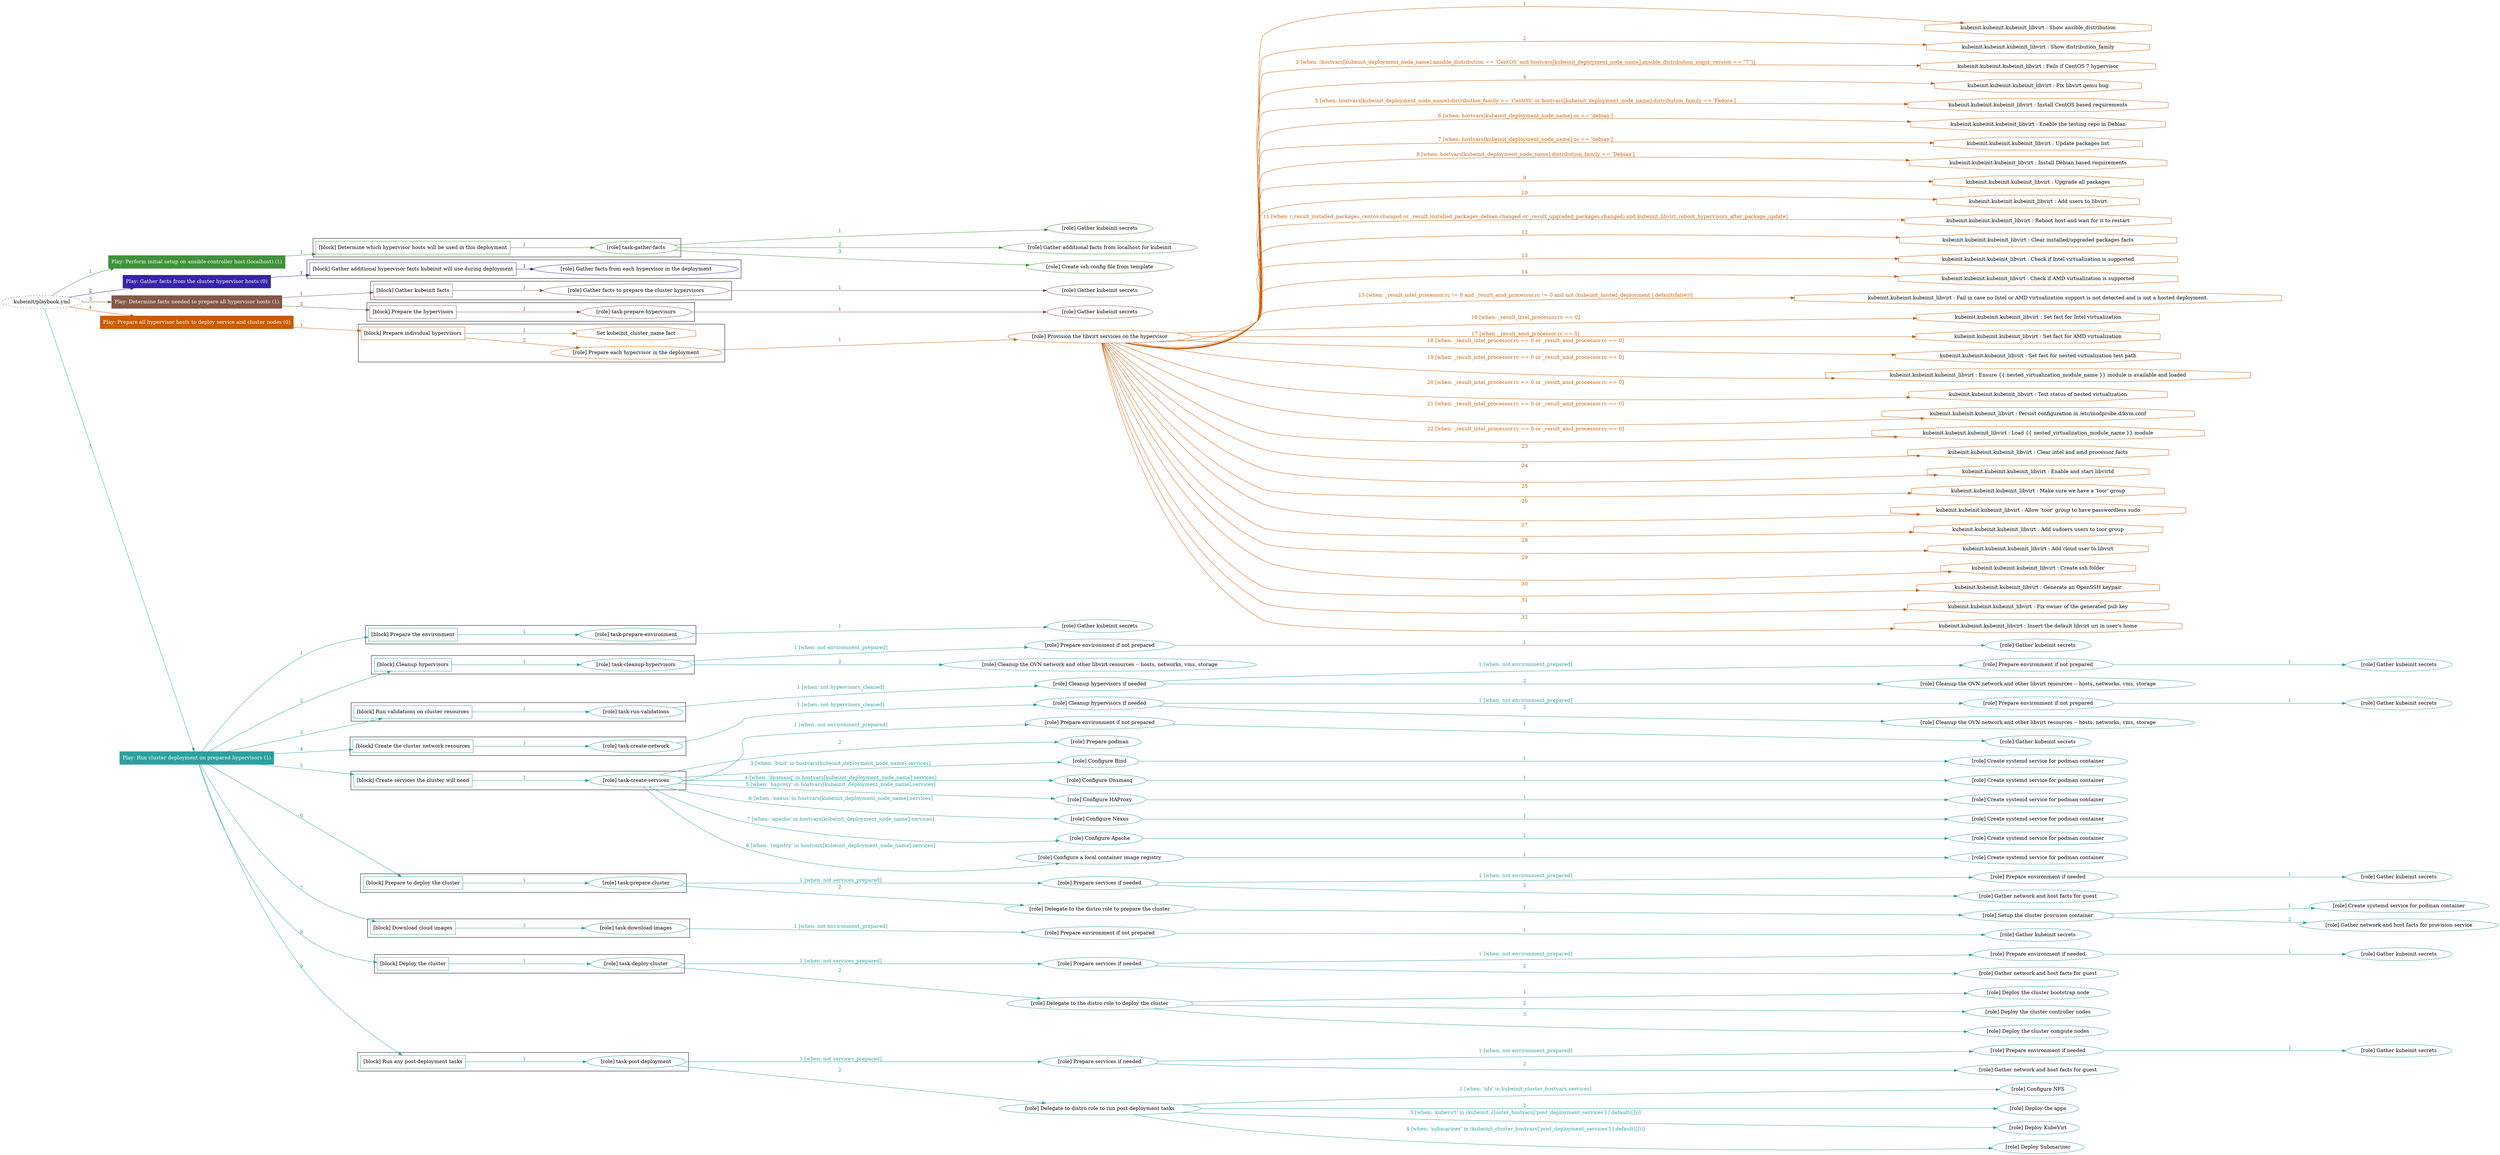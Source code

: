 digraph {
	graph [concentrate=true ordering=in rankdir=LR ratio=fill]
	edge [esep=5 sep=10]
	"kubeinit/playbook.yml" [URL="/home/runner/work/kubeinit/kubeinit/kubeinit/playbook.yml" id=playbook_cdb9f910 style=dotted]
	play_a7100df4 [label="Play: Perform initial setup on ansible-controller host (localhost) (1)" URL="/home/runner/work/kubeinit/kubeinit/kubeinit/playbook.yml" color="#40923a" fontcolor="#ffffff" id=play_a7100df4 shape=box style=filled tooltip=localhost]
	"kubeinit/playbook.yml" -> play_a7100df4 [label="1 " color="#40923a" fontcolor="#40923a" id=edge_568c0113 labeltooltip="1 " tooltip="1 "]
	subgraph "Gather kubeinit secrets" {
		role_00393f77 [label="[role] Gather kubeinit secrets" URL="/home/runner/.ansible/collections/ansible_collections/kubeinit/kubeinit/roles/kubeinit_prepare/tasks/build_hypervisors_group.yml" color="#40923a" id=role_00393f77 tooltip="Gather kubeinit secrets"]
	}
	subgraph "Gather additional facts from localhost for kubeinit" {
		role_67dae5dc [label="[role] Gather additional facts from localhost for kubeinit" URL="/home/runner/.ansible/collections/ansible_collections/kubeinit/kubeinit/roles/kubeinit_prepare/tasks/build_hypervisors_group.yml" color="#40923a" id=role_67dae5dc tooltip="Gather additional facts from localhost for kubeinit"]
	}
	subgraph "Create ssh config file from template" {
		role_85f3da44 [label="[role] Create ssh config file from template" URL="/home/runner/.ansible/collections/ansible_collections/kubeinit/kubeinit/roles/kubeinit_prepare/tasks/build_hypervisors_group.yml" color="#40923a" id=role_85f3da44 tooltip="Create ssh config file from template"]
	}
	subgraph "task-gather-facts" {
		role_9f8ee529 [label="[role] task-gather-facts" URL="/home/runner/work/kubeinit/kubeinit/kubeinit/playbook.yml" color="#40923a" id=role_9f8ee529 tooltip="task-gather-facts"]
		role_9f8ee529 -> role_00393f77 [label="1 " color="#40923a" fontcolor="#40923a" id=edge_803dd6a7 labeltooltip="1 " tooltip="1 "]
		role_9f8ee529 -> role_67dae5dc [label="2 " color="#40923a" fontcolor="#40923a" id=edge_c5bccccd labeltooltip="2 " tooltip="2 "]
		role_9f8ee529 -> role_85f3da44 [label="3 " color="#40923a" fontcolor="#40923a" id=edge_359f6340 labeltooltip="3 " tooltip="3 "]
	}
	subgraph "Play: Perform initial setup on ansible-controller host (localhost) (1)" {
		play_a7100df4 -> block_ccac896a [label=1 color="#40923a" fontcolor="#40923a" id=edge_de1d4089 labeltooltip=1 tooltip=1]
		subgraph cluster_block_ccac896a {
			block_ccac896a [label="[block] Determine which hypervisor hosts will be used in this deployment" URL="/home/runner/work/kubeinit/kubeinit/kubeinit/playbook.yml" color="#40923a" id=block_ccac896a labeltooltip="Determine which hypervisor hosts will be used in this deployment" shape=box tooltip="Determine which hypervisor hosts will be used in this deployment"]
			block_ccac896a -> role_9f8ee529 [label="1 " color="#40923a" fontcolor="#40923a" id=edge_b7e66842 labeltooltip="1 " tooltip="1 "]
		}
	}
	play_31111735 [label="Play: Gather facts from the cluster hypervisor hosts (0)" URL="/home/runner/work/kubeinit/kubeinit/kubeinit/playbook.yml" color="#3524a8" fontcolor="#ffffff" id=play_31111735 shape=box style=filled tooltip="Play: Gather facts from the cluster hypervisor hosts (0)"]
	"kubeinit/playbook.yml" -> play_31111735 [label="2 " color="#3524a8" fontcolor="#3524a8" id=edge_d57d580e labeltooltip="2 " tooltip="2 "]
	subgraph "Gather facts from each hypervisor in the deployment" {
		role_9e6cb0c1 [label="[role] Gather facts from each hypervisor in the deployment" URL="/home/runner/work/kubeinit/kubeinit/kubeinit/playbook.yml" color="#3524a8" id=role_9e6cb0c1 tooltip="Gather facts from each hypervisor in the deployment"]
	}
	subgraph "Play: Gather facts from the cluster hypervisor hosts (0)" {
		play_31111735 -> block_3c29c99c [label=1 color="#3524a8" fontcolor="#3524a8" id=edge_4d015b5d labeltooltip=1 tooltip=1]
		subgraph cluster_block_3c29c99c {
			block_3c29c99c [label="[block] Gather additional hypervisor facts kubeinit will use during deployment" URL="/home/runner/work/kubeinit/kubeinit/kubeinit/playbook.yml" color="#3524a8" id=block_3c29c99c labeltooltip="Gather additional hypervisor facts kubeinit will use during deployment" shape=box tooltip="Gather additional hypervisor facts kubeinit will use during deployment"]
			block_3c29c99c -> role_9e6cb0c1 [label="1 " color="#3524a8" fontcolor="#3524a8" id=edge_dd62a846 labeltooltip="1 " tooltip="1 "]
		}
	}
	play_0e984f48 [label="Play: Determine facts needed to prepare all hypervisor hosts (1)" URL="/home/runner/work/kubeinit/kubeinit/kubeinit/playbook.yml" color="#845848" fontcolor="#ffffff" id=play_0e984f48 shape=box style=filled tooltip=localhost]
	"kubeinit/playbook.yml" -> play_0e984f48 [label="3 " color="#845848" fontcolor="#845848" id=edge_b2181b7f labeltooltip="3 " tooltip="3 "]
	subgraph "Gather kubeinit secrets" {
		role_5cfe1fc7 [label="[role] Gather kubeinit secrets" URL="/home/runner/.ansible/collections/ansible_collections/kubeinit/kubeinit/roles/kubeinit_prepare/tasks/gather_kubeinit_facts.yml" color="#845848" id=role_5cfe1fc7 tooltip="Gather kubeinit secrets"]
	}
	subgraph "Gather facts to prepare the cluster hypervisors" {
		role_3366ff3a [label="[role] Gather facts to prepare the cluster hypervisors" URL="/home/runner/work/kubeinit/kubeinit/kubeinit/playbook.yml" color="#845848" id=role_3366ff3a tooltip="Gather facts to prepare the cluster hypervisors"]
		role_3366ff3a -> role_5cfe1fc7 [label="1 " color="#845848" fontcolor="#845848" id=edge_9558bb14 labeltooltip="1 " tooltip="1 "]
	}
	subgraph "Gather kubeinit secrets" {
		role_db334a1e [label="[role] Gather kubeinit secrets" URL="/home/runner/.ansible/collections/ansible_collections/kubeinit/kubeinit/roles/kubeinit_prepare/tasks/gather_kubeinit_facts.yml" color="#845848" id=role_db334a1e tooltip="Gather kubeinit secrets"]
	}
	subgraph "task-prepare-hypervisors" {
		role_2a272159 [label="[role] task-prepare-hypervisors" URL="/home/runner/work/kubeinit/kubeinit/kubeinit/playbook.yml" color="#845848" id=role_2a272159 tooltip="task-prepare-hypervisors"]
		role_2a272159 -> role_db334a1e [label="1 " color="#845848" fontcolor="#845848" id=edge_8cc572dd labeltooltip="1 " tooltip="1 "]
	}
	subgraph "Play: Determine facts needed to prepare all hypervisor hosts (1)" {
		play_0e984f48 -> block_c79cc63c [label=1 color="#845848" fontcolor="#845848" id=edge_4316491e labeltooltip=1 tooltip=1]
		subgraph cluster_block_c79cc63c {
			block_c79cc63c [label="[block] Gather kubeinit facts" URL="/home/runner/work/kubeinit/kubeinit/kubeinit/playbook.yml" color="#845848" id=block_c79cc63c labeltooltip="Gather kubeinit facts" shape=box tooltip="Gather kubeinit facts"]
			block_c79cc63c -> role_3366ff3a [label="1 " color="#845848" fontcolor="#845848" id=edge_0ffb78ba labeltooltip="1 " tooltip="1 "]
		}
		play_0e984f48 -> block_ef4b1657 [label=2 color="#845848" fontcolor="#845848" id=edge_b6ba7021 labeltooltip=2 tooltip=2]
		subgraph cluster_block_ef4b1657 {
			block_ef4b1657 [label="[block] Prepare the hypervisors" URL="/home/runner/work/kubeinit/kubeinit/kubeinit/playbook.yml" color="#845848" id=block_ef4b1657 labeltooltip="Prepare the hypervisors" shape=box tooltip="Prepare the hypervisors"]
			block_ef4b1657 -> role_2a272159 [label="1 " color="#845848" fontcolor="#845848" id=edge_7141e28e labeltooltip="1 " tooltip="1 "]
		}
	}
	play_c4911f8b [label="Play: Prepare all hypervisor hosts to deploy service and cluster nodes (0)" URL="/home/runner/work/kubeinit/kubeinit/kubeinit/playbook.yml" color="#cb5c01" fontcolor="#ffffff" id=play_c4911f8b shape=box style=filled tooltip="Play: Prepare all hypervisor hosts to deploy service and cluster nodes (0)"]
	"kubeinit/playbook.yml" -> play_c4911f8b [label="4 " color="#cb5c01" fontcolor="#cb5c01" id=edge_e980e250 labeltooltip="4 " tooltip="4 "]
	subgraph "Provision the libvirt services on the hypervisor" {
		role_cb4747d3 [label="[role] Provision the libvirt services on the hypervisor" URL="/home/runner/.ansible/collections/ansible_collections/kubeinit/kubeinit/roles/kubeinit_prepare/tasks/prepare_hypervisor.yml" color="#cb5c01" id=role_cb4747d3 tooltip="Provision the libvirt services on the hypervisor"]
		task_1f05ee51 [label="kubeinit.kubeinit.kubeinit_libvirt : Show ansible_distribution" URL="/home/runner/.ansible/collections/ansible_collections/kubeinit/kubeinit/roles/kubeinit_libvirt/tasks/main.yml" color="#cb5c01" id=task_1f05ee51 shape=octagon tooltip="kubeinit.kubeinit.kubeinit_libvirt : Show ansible_distribution"]
		role_cb4747d3 -> task_1f05ee51 [label="1 " color="#cb5c01" fontcolor="#cb5c01" id=edge_435bff25 labeltooltip="1 " tooltip="1 "]
		task_030e3150 [label="kubeinit.kubeinit.kubeinit_libvirt : Show distribution_family" URL="/home/runner/.ansible/collections/ansible_collections/kubeinit/kubeinit/roles/kubeinit_libvirt/tasks/main.yml" color="#cb5c01" id=task_030e3150 shape=octagon tooltip="kubeinit.kubeinit.kubeinit_libvirt : Show distribution_family"]
		role_cb4747d3 -> task_030e3150 [label="2 " color="#cb5c01" fontcolor="#cb5c01" id=edge_7aabb439 labeltooltip="2 " tooltip="2 "]
		task_96b36749 [label="kubeinit.kubeinit.kubeinit_libvirt : Fails if CentOS 7 hypervisor" URL="/home/runner/.ansible/collections/ansible_collections/kubeinit/kubeinit/roles/kubeinit_libvirt/tasks/main.yml" color="#cb5c01" id=task_96b36749 shape=octagon tooltip="kubeinit.kubeinit.kubeinit_libvirt : Fails if CentOS 7 hypervisor"]
		role_cb4747d3 -> task_96b36749 [label="3 [when: (hostvars[kubeinit_deployment_node_name].ansible_distribution == 'CentOS' and hostvars[kubeinit_deployment_node_name].ansible_distribution_major_version == \"7\")]" color="#cb5c01" fontcolor="#cb5c01" id=edge_1fa00e05 labeltooltip="3 [when: (hostvars[kubeinit_deployment_node_name].ansible_distribution == 'CentOS' and hostvars[kubeinit_deployment_node_name].ansible_distribution_major_version == \"7\")]" tooltip="3 [when: (hostvars[kubeinit_deployment_node_name].ansible_distribution == 'CentOS' and hostvars[kubeinit_deployment_node_name].ansible_distribution_major_version == \"7\")]"]
		task_88326540 [label="kubeinit.kubeinit.kubeinit_libvirt : Fix libvirt qemu bug" URL="/home/runner/.ansible/collections/ansible_collections/kubeinit/kubeinit/roles/kubeinit_libvirt/tasks/main.yml" color="#cb5c01" id=task_88326540 shape=octagon tooltip="kubeinit.kubeinit.kubeinit_libvirt : Fix libvirt qemu bug"]
		role_cb4747d3 -> task_88326540 [label="4 " color="#cb5c01" fontcolor="#cb5c01" id=edge_b2bc34e2 labeltooltip="4 " tooltip="4 "]
		task_6ecab1a7 [label="kubeinit.kubeinit.kubeinit_libvirt : Install CentOS based requirements" URL="/home/runner/.ansible/collections/ansible_collections/kubeinit/kubeinit/roles/kubeinit_libvirt/tasks/main.yml" color="#cb5c01" id=task_6ecab1a7 shape=octagon tooltip="kubeinit.kubeinit.kubeinit_libvirt : Install CentOS based requirements"]
		role_cb4747d3 -> task_6ecab1a7 [label="5 [when: hostvars[kubeinit_deployment_node_name].distribution_family == 'CentOS' or hostvars[kubeinit_deployment_node_name].distribution_family == 'Fedora']" color="#cb5c01" fontcolor="#cb5c01" id=edge_7270601b labeltooltip="5 [when: hostvars[kubeinit_deployment_node_name].distribution_family == 'CentOS' or hostvars[kubeinit_deployment_node_name].distribution_family == 'Fedora']" tooltip="5 [when: hostvars[kubeinit_deployment_node_name].distribution_family == 'CentOS' or hostvars[kubeinit_deployment_node_name].distribution_family == 'Fedora']"]
		task_8e247693 [label="kubeinit.kubeinit.kubeinit_libvirt : Enable the testing repo in Debian" URL="/home/runner/.ansible/collections/ansible_collections/kubeinit/kubeinit/roles/kubeinit_libvirt/tasks/main.yml" color="#cb5c01" id=task_8e247693 shape=octagon tooltip="kubeinit.kubeinit.kubeinit_libvirt : Enable the testing repo in Debian"]
		role_cb4747d3 -> task_8e247693 [label="6 [when: hostvars[kubeinit_deployment_node_name].os == 'debian']" color="#cb5c01" fontcolor="#cb5c01" id=edge_fc5bda43 labeltooltip="6 [when: hostvars[kubeinit_deployment_node_name].os == 'debian']" tooltip="6 [when: hostvars[kubeinit_deployment_node_name].os == 'debian']"]
		task_41f89d19 [label="kubeinit.kubeinit.kubeinit_libvirt : Update packages list" URL="/home/runner/.ansible/collections/ansible_collections/kubeinit/kubeinit/roles/kubeinit_libvirt/tasks/main.yml" color="#cb5c01" id=task_41f89d19 shape=octagon tooltip="kubeinit.kubeinit.kubeinit_libvirt : Update packages list"]
		role_cb4747d3 -> task_41f89d19 [label="7 [when: hostvars[kubeinit_deployment_node_name].os == 'debian']" color="#cb5c01" fontcolor="#cb5c01" id=edge_47d2e6c7 labeltooltip="7 [when: hostvars[kubeinit_deployment_node_name].os == 'debian']" tooltip="7 [when: hostvars[kubeinit_deployment_node_name].os == 'debian']"]
		task_ff5ff7d9 [label="kubeinit.kubeinit.kubeinit_libvirt : Install Debian based requirements" URL="/home/runner/.ansible/collections/ansible_collections/kubeinit/kubeinit/roles/kubeinit_libvirt/tasks/main.yml" color="#cb5c01" id=task_ff5ff7d9 shape=octagon tooltip="kubeinit.kubeinit.kubeinit_libvirt : Install Debian based requirements"]
		role_cb4747d3 -> task_ff5ff7d9 [label="8 [when: hostvars[kubeinit_deployment_node_name].distribution_family == 'Debian']" color="#cb5c01" fontcolor="#cb5c01" id=edge_a9a1d2cf labeltooltip="8 [when: hostvars[kubeinit_deployment_node_name].distribution_family == 'Debian']" tooltip="8 [when: hostvars[kubeinit_deployment_node_name].distribution_family == 'Debian']"]
		task_7c5d8dce [label="kubeinit.kubeinit.kubeinit_libvirt : Upgrade all packages" URL="/home/runner/.ansible/collections/ansible_collections/kubeinit/kubeinit/roles/kubeinit_libvirt/tasks/main.yml" color="#cb5c01" id=task_7c5d8dce shape=octagon tooltip="kubeinit.kubeinit.kubeinit_libvirt : Upgrade all packages"]
		role_cb4747d3 -> task_7c5d8dce [label="9 " color="#cb5c01" fontcolor="#cb5c01" id=edge_d5e8f1b8 labeltooltip="9 " tooltip="9 "]
		task_abd1e861 [label="kubeinit.kubeinit.kubeinit_libvirt : Add users to libvirt" URL="/home/runner/.ansible/collections/ansible_collections/kubeinit/kubeinit/roles/kubeinit_libvirt/tasks/main.yml" color="#cb5c01" id=task_abd1e861 shape=octagon tooltip="kubeinit.kubeinit.kubeinit_libvirt : Add users to libvirt"]
		role_cb4747d3 -> task_abd1e861 [label="10 " color="#cb5c01" fontcolor="#cb5c01" id=edge_5721f88e labeltooltip="10 " tooltip="10 "]
		task_70dd3e7f [label="kubeinit.kubeinit.kubeinit_libvirt : Reboot host and wait for it to restart" URL="/home/runner/.ansible/collections/ansible_collections/kubeinit/kubeinit/roles/kubeinit_libvirt/tasks/main.yml" color="#cb5c01" id=task_70dd3e7f shape=octagon tooltip="kubeinit.kubeinit.kubeinit_libvirt : Reboot host and wait for it to restart"]
		role_cb4747d3 -> task_70dd3e7f [label="11 [when: (_result_installed_packages_centos.changed or _result_installed_packages_debian.changed or _result_upgraded_packages.changed) and kubeinit_libvirt_reboot_hypervisors_after_package_update]" color="#cb5c01" fontcolor="#cb5c01" id=edge_3801dae4 labeltooltip="11 [when: (_result_installed_packages_centos.changed or _result_installed_packages_debian.changed or _result_upgraded_packages.changed) and kubeinit_libvirt_reboot_hypervisors_after_package_update]" tooltip="11 [when: (_result_installed_packages_centos.changed or _result_installed_packages_debian.changed or _result_upgraded_packages.changed) and kubeinit_libvirt_reboot_hypervisors_after_package_update]"]
		task_c9150784 [label="kubeinit.kubeinit.kubeinit_libvirt : Clear installed/upgraded packages facts" URL="/home/runner/.ansible/collections/ansible_collections/kubeinit/kubeinit/roles/kubeinit_libvirt/tasks/main.yml" color="#cb5c01" id=task_c9150784 shape=octagon tooltip="kubeinit.kubeinit.kubeinit_libvirt : Clear installed/upgraded packages facts"]
		role_cb4747d3 -> task_c9150784 [label="12 " color="#cb5c01" fontcolor="#cb5c01" id=edge_7486bed6 labeltooltip="12 " tooltip="12 "]
		task_17fffd2b [label="kubeinit.kubeinit.kubeinit_libvirt : Check if Intel virtualization is supported" URL="/home/runner/.ansible/collections/ansible_collections/kubeinit/kubeinit/roles/kubeinit_libvirt/tasks/main.yml" color="#cb5c01" id=task_17fffd2b shape=octagon tooltip="kubeinit.kubeinit.kubeinit_libvirt : Check if Intel virtualization is supported"]
		role_cb4747d3 -> task_17fffd2b [label="13 " color="#cb5c01" fontcolor="#cb5c01" id=edge_cb830ff7 labeltooltip="13 " tooltip="13 "]
		task_12349db9 [label="kubeinit.kubeinit.kubeinit_libvirt : Check if AMD virtualization is supported" URL="/home/runner/.ansible/collections/ansible_collections/kubeinit/kubeinit/roles/kubeinit_libvirt/tasks/main.yml" color="#cb5c01" id=task_12349db9 shape=octagon tooltip="kubeinit.kubeinit.kubeinit_libvirt : Check if AMD virtualization is supported"]
		role_cb4747d3 -> task_12349db9 [label="14 " color="#cb5c01" fontcolor="#cb5c01" id=edge_6cf2f491 labeltooltip="14 " tooltip="14 "]
		task_9bf775a1 [label="kubeinit.kubeinit.kubeinit_libvirt : Fail in case no Intel or AMD virtualization support is not detected and is not a hosted deployment." URL="/home/runner/.ansible/collections/ansible_collections/kubeinit/kubeinit/roles/kubeinit_libvirt/tasks/main.yml" color="#cb5c01" id=task_9bf775a1 shape=octagon tooltip="kubeinit.kubeinit.kubeinit_libvirt : Fail in case no Intel or AMD virtualization support is not detected and is not a hosted deployment."]
		role_cb4747d3 -> task_9bf775a1 [label="15 [when: _result_intel_processor.rc != 0 and _result_amd_processor.rc != 0 and not (kubeinit_hosted_deployment | default(false))]" color="#cb5c01" fontcolor="#cb5c01" id=edge_0737011e labeltooltip="15 [when: _result_intel_processor.rc != 0 and _result_amd_processor.rc != 0 and not (kubeinit_hosted_deployment | default(false))]" tooltip="15 [when: _result_intel_processor.rc != 0 and _result_amd_processor.rc != 0 and not (kubeinit_hosted_deployment | default(false))]"]
		task_8961ef1b [label="kubeinit.kubeinit.kubeinit_libvirt : Set fact for Intel virtualization" URL="/home/runner/.ansible/collections/ansible_collections/kubeinit/kubeinit/roles/kubeinit_libvirt/tasks/main.yml" color="#cb5c01" id=task_8961ef1b shape=octagon tooltip="kubeinit.kubeinit.kubeinit_libvirt : Set fact for Intel virtualization"]
		role_cb4747d3 -> task_8961ef1b [label="16 [when: _result_intel_processor.rc == 0]" color="#cb5c01" fontcolor="#cb5c01" id=edge_dc4afe3c labeltooltip="16 [when: _result_intel_processor.rc == 0]" tooltip="16 [when: _result_intel_processor.rc == 0]"]
		task_7ee1db8d [label="kubeinit.kubeinit.kubeinit_libvirt : Set fact for AMD virtualization" URL="/home/runner/.ansible/collections/ansible_collections/kubeinit/kubeinit/roles/kubeinit_libvirt/tasks/main.yml" color="#cb5c01" id=task_7ee1db8d shape=octagon tooltip="kubeinit.kubeinit.kubeinit_libvirt : Set fact for AMD virtualization"]
		role_cb4747d3 -> task_7ee1db8d [label="17 [when: _result_amd_processor.rc == 0]" color="#cb5c01" fontcolor="#cb5c01" id=edge_bd05b7d4 labeltooltip="17 [when: _result_amd_processor.rc == 0]" tooltip="17 [when: _result_amd_processor.rc == 0]"]
		task_f89ca815 [label="kubeinit.kubeinit.kubeinit_libvirt : Set fact for nested virtualization test path" URL="/home/runner/.ansible/collections/ansible_collections/kubeinit/kubeinit/roles/kubeinit_libvirt/tasks/main.yml" color="#cb5c01" id=task_f89ca815 shape=octagon tooltip="kubeinit.kubeinit.kubeinit_libvirt : Set fact for nested virtualization test path"]
		role_cb4747d3 -> task_f89ca815 [label="18 [when: _result_intel_processor.rc == 0 or _result_amd_processor.rc == 0]" color="#cb5c01" fontcolor="#cb5c01" id=edge_5d936724 labeltooltip="18 [when: _result_intel_processor.rc == 0 or _result_amd_processor.rc == 0]" tooltip="18 [when: _result_intel_processor.rc == 0 or _result_amd_processor.rc == 0]"]
		task_2b7fd255 [label="kubeinit.kubeinit.kubeinit_libvirt : Ensure {{ nested_virtualization_module_name }} module is available and loaded" URL="/home/runner/.ansible/collections/ansible_collections/kubeinit/kubeinit/roles/kubeinit_libvirt/tasks/main.yml" color="#cb5c01" id=task_2b7fd255 shape=octagon tooltip="kubeinit.kubeinit.kubeinit_libvirt : Ensure {{ nested_virtualization_module_name }} module is available and loaded"]
		role_cb4747d3 -> task_2b7fd255 [label="19 [when: _result_intel_processor.rc == 0 or _result_amd_processor.rc == 0]" color="#cb5c01" fontcolor="#cb5c01" id=edge_40ad8c6d labeltooltip="19 [when: _result_intel_processor.rc == 0 or _result_amd_processor.rc == 0]" tooltip="19 [when: _result_intel_processor.rc == 0 or _result_amd_processor.rc == 0]"]
		task_bc14e52a [label="kubeinit.kubeinit.kubeinit_libvirt : Test status of nested virtualization" URL="/home/runner/.ansible/collections/ansible_collections/kubeinit/kubeinit/roles/kubeinit_libvirt/tasks/main.yml" color="#cb5c01" id=task_bc14e52a shape=octagon tooltip="kubeinit.kubeinit.kubeinit_libvirt : Test status of nested virtualization"]
		role_cb4747d3 -> task_bc14e52a [label="20 [when: _result_intel_processor.rc == 0 or _result_amd_processor.rc == 0]" color="#cb5c01" fontcolor="#cb5c01" id=edge_e56ba7d8 labeltooltip="20 [when: _result_intel_processor.rc == 0 or _result_amd_processor.rc == 0]" tooltip="20 [when: _result_intel_processor.rc == 0 or _result_amd_processor.rc == 0]"]
		task_79962661 [label="kubeinit.kubeinit.kubeinit_libvirt : Persist configuration in /etc/modprobe.d/kvm.conf" URL="/home/runner/.ansible/collections/ansible_collections/kubeinit/kubeinit/roles/kubeinit_libvirt/tasks/main.yml" color="#cb5c01" id=task_79962661 shape=octagon tooltip="kubeinit.kubeinit.kubeinit_libvirt : Persist configuration in /etc/modprobe.d/kvm.conf"]
		role_cb4747d3 -> task_79962661 [label="21 [when: _result_intel_processor.rc == 0 or _result_amd_processor.rc == 0]" color="#cb5c01" fontcolor="#cb5c01" id=edge_2eb995ca labeltooltip="21 [when: _result_intel_processor.rc == 0 or _result_amd_processor.rc == 0]" tooltip="21 [when: _result_intel_processor.rc == 0 or _result_amd_processor.rc == 0]"]
		task_c491bc4f [label="kubeinit.kubeinit.kubeinit_libvirt : Load {{ nested_virtualization_module_name }} module" URL="/home/runner/.ansible/collections/ansible_collections/kubeinit/kubeinit/roles/kubeinit_libvirt/tasks/main.yml" color="#cb5c01" id=task_c491bc4f shape=octagon tooltip="kubeinit.kubeinit.kubeinit_libvirt : Load {{ nested_virtualization_module_name }} module"]
		role_cb4747d3 -> task_c491bc4f [label="22 [when: _result_intel_processor.rc == 0 or _result_amd_processor.rc == 0]" color="#cb5c01" fontcolor="#cb5c01" id=edge_8321fdfc labeltooltip="22 [when: _result_intel_processor.rc == 0 or _result_amd_processor.rc == 0]" tooltip="22 [when: _result_intel_processor.rc == 0 or _result_amd_processor.rc == 0]"]
		task_4e04f5ac [label="kubeinit.kubeinit.kubeinit_libvirt : Clear intel and amd processor facts" URL="/home/runner/.ansible/collections/ansible_collections/kubeinit/kubeinit/roles/kubeinit_libvirt/tasks/main.yml" color="#cb5c01" id=task_4e04f5ac shape=octagon tooltip="kubeinit.kubeinit.kubeinit_libvirt : Clear intel and amd processor facts"]
		role_cb4747d3 -> task_4e04f5ac [label="23 " color="#cb5c01" fontcolor="#cb5c01" id=edge_35a55627 labeltooltip="23 " tooltip="23 "]
		task_52f4971a [label="kubeinit.kubeinit.kubeinit_libvirt : Enable and start libvirtd" URL="/home/runner/.ansible/collections/ansible_collections/kubeinit/kubeinit/roles/kubeinit_libvirt/tasks/main.yml" color="#cb5c01" id=task_52f4971a shape=octagon tooltip="kubeinit.kubeinit.kubeinit_libvirt : Enable and start libvirtd"]
		role_cb4747d3 -> task_52f4971a [label="24 " color="#cb5c01" fontcolor="#cb5c01" id=edge_eaafb562 labeltooltip="24 " tooltip="24 "]
		task_be23e21d [label="kubeinit.kubeinit.kubeinit_libvirt : Make sure we have a 'toor' group" URL="/home/runner/.ansible/collections/ansible_collections/kubeinit/kubeinit/roles/kubeinit_libvirt/tasks/60_create_cloud_user.yml" color="#cb5c01" id=task_be23e21d shape=octagon tooltip="kubeinit.kubeinit.kubeinit_libvirt : Make sure we have a 'toor' group"]
		role_cb4747d3 -> task_be23e21d [label="25 " color="#cb5c01" fontcolor="#cb5c01" id=edge_97ba0515 labeltooltip="25 " tooltip="25 "]
		task_a43e7eb8 [label="kubeinit.kubeinit.kubeinit_libvirt : Allow 'toor' group to have passwordless sudo" URL="/home/runner/.ansible/collections/ansible_collections/kubeinit/kubeinit/roles/kubeinit_libvirt/tasks/60_create_cloud_user.yml" color="#cb5c01" id=task_a43e7eb8 shape=octagon tooltip="kubeinit.kubeinit.kubeinit_libvirt : Allow 'toor' group to have passwordless sudo"]
		role_cb4747d3 -> task_a43e7eb8 [label="26 " color="#cb5c01" fontcolor="#cb5c01" id=edge_cc0e310b labeltooltip="26 " tooltip="26 "]
		task_750bdc70 [label="kubeinit.kubeinit.kubeinit_libvirt : Add sudoers users to toor group" URL="/home/runner/.ansible/collections/ansible_collections/kubeinit/kubeinit/roles/kubeinit_libvirt/tasks/60_create_cloud_user.yml" color="#cb5c01" id=task_750bdc70 shape=octagon tooltip="kubeinit.kubeinit.kubeinit_libvirt : Add sudoers users to toor group"]
		role_cb4747d3 -> task_750bdc70 [label="27 " color="#cb5c01" fontcolor="#cb5c01" id=edge_0b9c0060 labeltooltip="27 " tooltip="27 "]
		task_a1bafa17 [label="kubeinit.kubeinit.kubeinit_libvirt : Add cloud user to libvirt" URL="/home/runner/.ansible/collections/ansible_collections/kubeinit/kubeinit/roles/kubeinit_libvirt/tasks/60_create_cloud_user.yml" color="#cb5c01" id=task_a1bafa17 shape=octagon tooltip="kubeinit.kubeinit.kubeinit_libvirt : Add cloud user to libvirt"]
		role_cb4747d3 -> task_a1bafa17 [label="28 " color="#cb5c01" fontcolor="#cb5c01" id=edge_822bb662 labeltooltip="28 " tooltip="28 "]
		task_18ba18db [label="kubeinit.kubeinit.kubeinit_libvirt : Create ssh folder" URL="/home/runner/.ansible/collections/ansible_collections/kubeinit/kubeinit/roles/kubeinit_libvirt/tasks/60_create_cloud_user.yml" color="#cb5c01" id=task_18ba18db shape=octagon tooltip="kubeinit.kubeinit.kubeinit_libvirt : Create ssh folder"]
		role_cb4747d3 -> task_18ba18db [label="29 " color="#cb5c01" fontcolor="#cb5c01" id=edge_32c122c8 labeltooltip="29 " tooltip="29 "]
		task_05838ecf [label="kubeinit.kubeinit.kubeinit_libvirt : Generate an OpenSSH keypair" URL="/home/runner/.ansible/collections/ansible_collections/kubeinit/kubeinit/roles/kubeinit_libvirt/tasks/60_create_cloud_user.yml" color="#cb5c01" id=task_05838ecf shape=octagon tooltip="kubeinit.kubeinit.kubeinit_libvirt : Generate an OpenSSH keypair"]
		role_cb4747d3 -> task_05838ecf [label="30 " color="#cb5c01" fontcolor="#cb5c01" id=edge_76f818a6 labeltooltip="30 " tooltip="30 "]
		task_f39762c0 [label="kubeinit.kubeinit.kubeinit_libvirt : Fix owner of the generated pub key" URL="/home/runner/.ansible/collections/ansible_collections/kubeinit/kubeinit/roles/kubeinit_libvirt/tasks/60_create_cloud_user.yml" color="#cb5c01" id=task_f39762c0 shape=octagon tooltip="kubeinit.kubeinit.kubeinit_libvirt : Fix owner of the generated pub key"]
		role_cb4747d3 -> task_f39762c0 [label="31 " color="#cb5c01" fontcolor="#cb5c01" id=edge_83b8761c labeltooltip="31 " tooltip="31 "]
		task_fdb01dcb [label="kubeinit.kubeinit.kubeinit_libvirt : Insert the default libvirt uri in user's home" URL="/home/runner/.ansible/collections/ansible_collections/kubeinit/kubeinit/roles/kubeinit_libvirt/tasks/60_create_cloud_user.yml" color="#cb5c01" id=task_fdb01dcb shape=octagon tooltip="kubeinit.kubeinit.kubeinit_libvirt : Insert the default libvirt uri in user's home"]
		role_cb4747d3 -> task_fdb01dcb [label="32 " color="#cb5c01" fontcolor="#cb5c01" id=edge_95a92b3b labeltooltip="32 " tooltip="32 "]
	}
	subgraph "Prepare each hypervisor in the deployment" {
		role_7d1572c8 [label="[role] Prepare each hypervisor in the deployment" URL="/home/runner/work/kubeinit/kubeinit/kubeinit/playbook.yml" color="#cb5c01" id=role_7d1572c8 tooltip="Prepare each hypervisor in the deployment"]
		role_7d1572c8 -> role_cb4747d3 [label="1 " color="#cb5c01" fontcolor="#cb5c01" id=edge_45ea5113 labeltooltip="1 " tooltip="1 "]
	}
	subgraph "Play: Prepare all hypervisor hosts to deploy service and cluster nodes (0)" {
		play_c4911f8b -> block_88c0d266 [label=1 color="#cb5c01" fontcolor="#cb5c01" id=edge_bece4ece labeltooltip=1 tooltip=1]
		subgraph cluster_block_88c0d266 {
			block_88c0d266 [label="[block] Prepare individual hypervisors" URL="/home/runner/work/kubeinit/kubeinit/kubeinit/playbook.yml" color="#cb5c01" id=block_88c0d266 labeltooltip="Prepare individual hypervisors" shape=box tooltip="Prepare individual hypervisors"]
			block_88c0d266 -> role_7d1572c8 [label="2 " color="#cb5c01" fontcolor="#cb5c01" id=edge_6284883e labeltooltip="2 " tooltip="2 "]
			task_d03c951f [label="Set kubeinit_cluster_name fact" URL="/home/runner/work/kubeinit/kubeinit/kubeinit/playbook.yml" color="#cb5c01" id=task_d03c951f shape=octagon tooltip="Set kubeinit_cluster_name fact"]
			block_88c0d266 -> task_d03c951f [label="1 " color="#cb5c01" fontcolor="#cb5c01" id=edge_bfc0f5fb labeltooltip="1 " tooltip="1 "]
		}
	}
	play_5935e4f3 [label="Play: Run cluster deployment on prepared hypervisors (1)" URL="/home/runner/work/kubeinit/kubeinit/kubeinit/playbook.yml" color="#2ca09f" fontcolor="#ffffff" id=play_5935e4f3 shape=box style=filled tooltip=localhost]
	"kubeinit/playbook.yml" -> play_5935e4f3 [label="5 " color="#2ca09f" fontcolor="#2ca09f" id=edge_59a72dea labeltooltip="5 " tooltip="5 "]
	subgraph "Gather kubeinit secrets" {
		role_e494f652 [label="[role] Gather kubeinit secrets" URL="/home/runner/.ansible/collections/ansible_collections/kubeinit/kubeinit/roles/kubeinit_prepare/tasks/gather_kubeinit_facts.yml" color="#2ca09f" id=role_e494f652 tooltip="Gather kubeinit secrets"]
	}
	subgraph "task-prepare-environment" {
		role_911e450e [label="[role] task-prepare-environment" URL="/home/runner/work/kubeinit/kubeinit/kubeinit/playbook.yml" color="#2ca09f" id=role_911e450e tooltip="task-prepare-environment"]
		role_911e450e -> role_e494f652 [label="1 " color="#2ca09f" fontcolor="#2ca09f" id=edge_c88a7aa7 labeltooltip="1 " tooltip="1 "]
	}
	subgraph "Gather kubeinit secrets" {
		role_4d7e7fe1 [label="[role] Gather kubeinit secrets" URL="/home/runner/.ansible/collections/ansible_collections/kubeinit/kubeinit/roles/kubeinit_prepare/tasks/gather_kubeinit_facts.yml" color="#2ca09f" id=role_4d7e7fe1 tooltip="Gather kubeinit secrets"]
	}
	subgraph "Prepare environment if not prepared" {
		role_9c399ffa [label="[role] Prepare environment if not prepared" URL="/home/runner/.ansible/collections/ansible_collections/kubeinit/kubeinit/roles/kubeinit_prepare/tasks/cleanup_hypervisors.yml" color="#2ca09f" id=role_9c399ffa tooltip="Prepare environment if not prepared"]
		role_9c399ffa -> role_4d7e7fe1 [label="1 " color="#2ca09f" fontcolor="#2ca09f" id=edge_12046e05 labeltooltip="1 " tooltip="1 "]
	}
	subgraph "Cleanup the OVN network and other libvirt resources -- hosts, networks, vms, storage" {
		role_e0b5a8cb [label="[role] Cleanup the OVN network and other libvirt resources -- hosts, networks, vms, storage" URL="/home/runner/.ansible/collections/ansible_collections/kubeinit/kubeinit/roles/kubeinit_prepare/tasks/cleanup_hypervisors.yml" color="#2ca09f" id=role_e0b5a8cb tooltip="Cleanup the OVN network and other libvirt resources -- hosts, networks, vms, storage"]
	}
	subgraph "task-cleanup-hypervisors" {
		role_d4d54552 [label="[role] task-cleanup-hypervisors" URL="/home/runner/work/kubeinit/kubeinit/kubeinit/playbook.yml" color="#2ca09f" id=role_d4d54552 tooltip="task-cleanup-hypervisors"]
		role_d4d54552 -> role_9c399ffa [label="1 [when: not environment_prepared]" color="#2ca09f" fontcolor="#2ca09f" id=edge_31d410da labeltooltip="1 [when: not environment_prepared]" tooltip="1 [when: not environment_prepared]"]
		role_d4d54552 -> role_e0b5a8cb [label="2 " color="#2ca09f" fontcolor="#2ca09f" id=edge_d772964e labeltooltip="2 " tooltip="2 "]
	}
	subgraph "Gather kubeinit secrets" {
		role_3a9c2ae7 [label="[role] Gather kubeinit secrets" URL="/home/runner/.ansible/collections/ansible_collections/kubeinit/kubeinit/roles/kubeinit_prepare/tasks/gather_kubeinit_facts.yml" color="#2ca09f" id=role_3a9c2ae7 tooltip="Gather kubeinit secrets"]
	}
	subgraph "Prepare environment if not prepared" {
		role_9216c17c [label="[role] Prepare environment if not prepared" URL="/home/runner/.ansible/collections/ansible_collections/kubeinit/kubeinit/roles/kubeinit_prepare/tasks/cleanup_hypervisors.yml" color="#2ca09f" id=role_9216c17c tooltip="Prepare environment if not prepared"]
		role_9216c17c -> role_3a9c2ae7 [label="1 " color="#2ca09f" fontcolor="#2ca09f" id=edge_a64d88d0 labeltooltip="1 " tooltip="1 "]
	}
	subgraph "Cleanup the OVN network and other libvirt resources -- hosts, networks, vms, storage" {
		role_6fd053a4 [label="[role] Cleanup the OVN network and other libvirt resources -- hosts, networks, vms, storage" URL="/home/runner/.ansible/collections/ansible_collections/kubeinit/kubeinit/roles/kubeinit_prepare/tasks/cleanup_hypervisors.yml" color="#2ca09f" id=role_6fd053a4 tooltip="Cleanup the OVN network and other libvirt resources -- hosts, networks, vms, storage"]
	}
	subgraph "Cleanup hypervisors if needed" {
		role_4d3f56e7 [label="[role] Cleanup hypervisors if needed" URL="/home/runner/.ansible/collections/ansible_collections/kubeinit/kubeinit/roles/kubeinit_validations/tasks/main.yml" color="#2ca09f" id=role_4d3f56e7 tooltip="Cleanup hypervisors if needed"]
		role_4d3f56e7 -> role_9216c17c [label="1 [when: not environment_prepared]" color="#2ca09f" fontcolor="#2ca09f" id=edge_e79f5a03 labeltooltip="1 [when: not environment_prepared]" tooltip="1 [when: not environment_prepared]"]
		role_4d3f56e7 -> role_6fd053a4 [label="2 " color="#2ca09f" fontcolor="#2ca09f" id=edge_0bff320e labeltooltip="2 " tooltip="2 "]
	}
	subgraph "task-run-validations" {
		role_3457fa3c [label="[role] task-run-validations" URL="/home/runner/work/kubeinit/kubeinit/kubeinit/playbook.yml" color="#2ca09f" id=role_3457fa3c tooltip="task-run-validations"]
		role_3457fa3c -> role_4d3f56e7 [label="1 [when: not hypervisors_cleaned]" color="#2ca09f" fontcolor="#2ca09f" id=edge_2b975df6 labeltooltip="1 [when: not hypervisors_cleaned]" tooltip="1 [when: not hypervisors_cleaned]"]
	}
	subgraph "Gather kubeinit secrets" {
		role_a60d3906 [label="[role] Gather kubeinit secrets" URL="/home/runner/.ansible/collections/ansible_collections/kubeinit/kubeinit/roles/kubeinit_prepare/tasks/gather_kubeinit_facts.yml" color="#2ca09f" id=role_a60d3906 tooltip="Gather kubeinit secrets"]
	}
	subgraph "Prepare environment if not prepared" {
		role_05fa13f3 [label="[role] Prepare environment if not prepared" URL="/home/runner/.ansible/collections/ansible_collections/kubeinit/kubeinit/roles/kubeinit_prepare/tasks/cleanup_hypervisors.yml" color="#2ca09f" id=role_05fa13f3 tooltip="Prepare environment if not prepared"]
		role_05fa13f3 -> role_a60d3906 [label="1 " color="#2ca09f" fontcolor="#2ca09f" id=edge_8cf93bbc labeltooltip="1 " tooltip="1 "]
	}
	subgraph "Cleanup the OVN network and other libvirt resources -- hosts, networks, vms, storage" {
		role_5905fabb [label="[role] Cleanup the OVN network and other libvirt resources -- hosts, networks, vms, storage" URL="/home/runner/.ansible/collections/ansible_collections/kubeinit/kubeinit/roles/kubeinit_prepare/tasks/cleanup_hypervisors.yml" color="#2ca09f" id=role_5905fabb tooltip="Cleanup the OVN network and other libvirt resources -- hosts, networks, vms, storage"]
	}
	subgraph "Cleanup hypervisors if needed" {
		role_51c897ef [label="[role] Cleanup hypervisors if needed" URL="/home/runner/.ansible/collections/ansible_collections/kubeinit/kubeinit/roles/kubeinit_libvirt/tasks/create_network.yml" color="#2ca09f" id=role_51c897ef tooltip="Cleanup hypervisors if needed"]
		role_51c897ef -> role_05fa13f3 [label="1 [when: not environment_prepared]" color="#2ca09f" fontcolor="#2ca09f" id=edge_6bfd447b labeltooltip="1 [when: not environment_prepared]" tooltip="1 [when: not environment_prepared]"]
		role_51c897ef -> role_5905fabb [label="2 " color="#2ca09f" fontcolor="#2ca09f" id=edge_ec67cd7d labeltooltip="2 " tooltip="2 "]
	}
	subgraph "task-create-network" {
		role_6d69d1c6 [label="[role] task-create-network" URL="/home/runner/work/kubeinit/kubeinit/kubeinit/playbook.yml" color="#2ca09f" id=role_6d69d1c6 tooltip="task-create-network"]
		role_6d69d1c6 -> role_51c897ef [label="1 [when: not hypervisors_cleaned]" color="#2ca09f" fontcolor="#2ca09f" id=edge_3ba4e2d2 labeltooltip="1 [when: not hypervisors_cleaned]" tooltip="1 [when: not hypervisors_cleaned]"]
	}
	subgraph "Gather kubeinit secrets" {
		role_48b937c1 [label="[role] Gather kubeinit secrets" URL="/home/runner/.ansible/collections/ansible_collections/kubeinit/kubeinit/roles/kubeinit_prepare/tasks/gather_kubeinit_facts.yml" color="#2ca09f" id=role_48b937c1 tooltip="Gather kubeinit secrets"]
	}
	subgraph "Prepare environment if not prepared" {
		role_800645cf [label="[role] Prepare environment if not prepared" URL="/home/runner/.ansible/collections/ansible_collections/kubeinit/kubeinit/roles/kubeinit_services/tasks/main.yml" color="#2ca09f" id=role_800645cf tooltip="Prepare environment if not prepared"]
		role_800645cf -> role_48b937c1 [label="1 " color="#2ca09f" fontcolor="#2ca09f" id=edge_27caaf70 labeltooltip="1 " tooltip="1 "]
	}
	subgraph "Prepare podman" {
		role_d29c6546 [label="[role] Prepare podman" URL="/home/runner/.ansible/collections/ansible_collections/kubeinit/kubeinit/roles/kubeinit_services/tasks/00_create_service_pod.yml" color="#2ca09f" id=role_d29c6546 tooltip="Prepare podman"]
	}
	subgraph "Create systemd service for podman container" {
		role_a35c59d2 [label="[role] Create systemd service for podman container" URL="/home/runner/.ansible/collections/ansible_collections/kubeinit/kubeinit/roles/kubeinit_bind/tasks/main.yml" color="#2ca09f" id=role_a35c59d2 tooltip="Create systemd service for podman container"]
	}
	subgraph "Configure Bind" {
		role_c71f9081 [label="[role] Configure Bind" URL="/home/runner/.ansible/collections/ansible_collections/kubeinit/kubeinit/roles/kubeinit_services/tasks/start_services_containers.yml" color="#2ca09f" id=role_c71f9081 tooltip="Configure Bind"]
		role_c71f9081 -> role_a35c59d2 [label="1 " color="#2ca09f" fontcolor="#2ca09f" id=edge_4a3767fe labeltooltip="1 " tooltip="1 "]
	}
	subgraph "Create systemd service for podman container" {
		role_e532e0ce [label="[role] Create systemd service for podman container" URL="/home/runner/.ansible/collections/ansible_collections/kubeinit/kubeinit/roles/kubeinit_dnsmasq/tasks/main.yml" color="#2ca09f" id=role_e532e0ce tooltip="Create systemd service for podman container"]
	}
	subgraph "Configure Dnsmasq" {
		role_17f800e8 [label="[role] Configure Dnsmasq" URL="/home/runner/.ansible/collections/ansible_collections/kubeinit/kubeinit/roles/kubeinit_services/tasks/start_services_containers.yml" color="#2ca09f" id=role_17f800e8 tooltip="Configure Dnsmasq"]
		role_17f800e8 -> role_e532e0ce [label="1 " color="#2ca09f" fontcolor="#2ca09f" id=edge_0e937bf7 labeltooltip="1 " tooltip="1 "]
	}
	subgraph "Create systemd service for podman container" {
		role_8ff022ad [label="[role] Create systemd service for podman container" URL="/home/runner/.ansible/collections/ansible_collections/kubeinit/kubeinit/roles/kubeinit_haproxy/tasks/main.yml" color="#2ca09f" id=role_8ff022ad tooltip="Create systemd service for podman container"]
	}
	subgraph "Configure HAProxy" {
		role_8a66c3cc [label="[role] Configure HAProxy" URL="/home/runner/.ansible/collections/ansible_collections/kubeinit/kubeinit/roles/kubeinit_services/tasks/start_services_containers.yml" color="#2ca09f" id=role_8a66c3cc tooltip="Configure HAProxy"]
		role_8a66c3cc -> role_8ff022ad [label="1 " color="#2ca09f" fontcolor="#2ca09f" id=edge_0045d57c labeltooltip="1 " tooltip="1 "]
	}
	subgraph "Create systemd service for podman container" {
		role_13b6ecba [label="[role] Create systemd service for podman container" URL="/home/runner/.ansible/collections/ansible_collections/kubeinit/kubeinit/roles/kubeinit_nexus/tasks/main.yml" color="#2ca09f" id=role_13b6ecba tooltip="Create systemd service for podman container"]
	}
	subgraph "Configure Nexus" {
		role_cf15ccf1 [label="[role] Configure Nexus" URL="/home/runner/.ansible/collections/ansible_collections/kubeinit/kubeinit/roles/kubeinit_services/tasks/start_services_containers.yml" color="#2ca09f" id=role_cf15ccf1 tooltip="Configure Nexus"]
		role_cf15ccf1 -> role_13b6ecba [label="1 " color="#2ca09f" fontcolor="#2ca09f" id=edge_bf480034 labeltooltip="1 " tooltip="1 "]
	}
	subgraph "Create systemd service for podman container" {
		role_76f83c00 [label="[role] Create systemd service for podman container" URL="/home/runner/.ansible/collections/ansible_collections/kubeinit/kubeinit/roles/kubeinit_apache/tasks/main.yml" color="#2ca09f" id=role_76f83c00 tooltip="Create systemd service for podman container"]
	}
	subgraph "Configure Apache" {
		role_add73f48 [label="[role] Configure Apache" URL="/home/runner/.ansible/collections/ansible_collections/kubeinit/kubeinit/roles/kubeinit_services/tasks/start_services_containers.yml" color="#2ca09f" id=role_add73f48 tooltip="Configure Apache"]
		role_add73f48 -> role_76f83c00 [label="1 " color="#2ca09f" fontcolor="#2ca09f" id=edge_da0c1aaf labeltooltip="1 " tooltip="1 "]
	}
	subgraph "Create systemd service for podman container" {
		role_1c12c26f [label="[role] Create systemd service for podman container" URL="/home/runner/.ansible/collections/ansible_collections/kubeinit/kubeinit/roles/kubeinit_registry/tasks/main.yml" color="#2ca09f" id=role_1c12c26f tooltip="Create systemd service for podman container"]
	}
	subgraph "Configure a local container image registry" {
		role_4e38c85d [label="[role] Configure a local container image registry" URL="/home/runner/.ansible/collections/ansible_collections/kubeinit/kubeinit/roles/kubeinit_services/tasks/start_services_containers.yml" color="#2ca09f" id=role_4e38c85d tooltip="Configure a local container image registry"]
		role_4e38c85d -> role_1c12c26f [label="1 " color="#2ca09f" fontcolor="#2ca09f" id=edge_a261d7e7 labeltooltip="1 " tooltip="1 "]
	}
	subgraph "task-create-services" {
		role_52d38994 [label="[role] task-create-services" URL="/home/runner/work/kubeinit/kubeinit/kubeinit/playbook.yml" color="#2ca09f" id=role_52d38994 tooltip="task-create-services"]
		role_52d38994 -> role_800645cf [label="1 [when: not environment_prepared]" color="#2ca09f" fontcolor="#2ca09f" id=edge_8d58bd51 labeltooltip="1 [when: not environment_prepared]" tooltip="1 [when: not environment_prepared]"]
		role_52d38994 -> role_d29c6546 [label="2 " color="#2ca09f" fontcolor="#2ca09f" id=edge_5819cdbe labeltooltip="2 " tooltip="2 "]
		role_52d38994 -> role_c71f9081 [label="3 [when: 'bind' in hostvars[kubeinit_deployment_node_name].services]" color="#2ca09f" fontcolor="#2ca09f" id=edge_3ed31080 labeltooltip="3 [when: 'bind' in hostvars[kubeinit_deployment_node_name].services]" tooltip="3 [when: 'bind' in hostvars[kubeinit_deployment_node_name].services]"]
		role_52d38994 -> role_17f800e8 [label="4 [when: 'dnsmasq' in hostvars[kubeinit_deployment_node_name].services]" color="#2ca09f" fontcolor="#2ca09f" id=edge_f28b3a51 labeltooltip="4 [when: 'dnsmasq' in hostvars[kubeinit_deployment_node_name].services]" tooltip="4 [when: 'dnsmasq' in hostvars[kubeinit_deployment_node_name].services]"]
		role_52d38994 -> role_8a66c3cc [label="5 [when: 'haproxy' in hostvars[kubeinit_deployment_node_name].services]" color="#2ca09f" fontcolor="#2ca09f" id=edge_7e546b04 labeltooltip="5 [when: 'haproxy' in hostvars[kubeinit_deployment_node_name].services]" tooltip="5 [when: 'haproxy' in hostvars[kubeinit_deployment_node_name].services]"]
		role_52d38994 -> role_cf15ccf1 [label="6 [when: 'nexus' in hostvars[kubeinit_deployment_node_name].services]" color="#2ca09f" fontcolor="#2ca09f" id=edge_70263b89 labeltooltip="6 [when: 'nexus' in hostvars[kubeinit_deployment_node_name].services]" tooltip="6 [when: 'nexus' in hostvars[kubeinit_deployment_node_name].services]"]
		role_52d38994 -> role_add73f48 [label="7 [when: 'apache' in hostvars[kubeinit_deployment_node_name].services]" color="#2ca09f" fontcolor="#2ca09f" id=edge_1a0a3c8c labeltooltip="7 [when: 'apache' in hostvars[kubeinit_deployment_node_name].services]" tooltip="7 [when: 'apache' in hostvars[kubeinit_deployment_node_name].services]"]
		role_52d38994 -> role_4e38c85d [label="8 [when: 'registry' in hostvars[kubeinit_deployment_node_name].services]" color="#2ca09f" fontcolor="#2ca09f" id=edge_159ef3b7 labeltooltip="8 [when: 'registry' in hostvars[kubeinit_deployment_node_name].services]" tooltip="8 [when: 'registry' in hostvars[kubeinit_deployment_node_name].services]"]
	}
	subgraph "Gather kubeinit secrets" {
		role_2cb24946 [label="[role] Gather kubeinit secrets" URL="/home/runner/.ansible/collections/ansible_collections/kubeinit/kubeinit/roles/kubeinit_prepare/tasks/gather_kubeinit_facts.yml" color="#2ca09f" id=role_2cb24946 tooltip="Gather kubeinit secrets"]
	}
	subgraph "Prepare environment if needed" {
		role_ce0490fe [label="[role] Prepare environment if needed" URL="/home/runner/.ansible/collections/ansible_collections/kubeinit/kubeinit/roles/kubeinit_services/tasks/prepare_services.yml" color="#2ca09f" id=role_ce0490fe tooltip="Prepare environment if needed"]
		role_ce0490fe -> role_2cb24946 [label="1 " color="#2ca09f" fontcolor="#2ca09f" id=edge_1b2dfeff labeltooltip="1 " tooltip="1 "]
	}
	subgraph "Gather network and host facts for guest" {
		role_3fe51893 [label="[role] Gather network and host facts for guest" URL="/home/runner/.ansible/collections/ansible_collections/kubeinit/kubeinit/roles/kubeinit_services/tasks/prepare_services.yml" color="#2ca09f" id=role_3fe51893 tooltip="Gather network and host facts for guest"]
	}
	subgraph "Prepare services if needed" {
		role_45b15176 [label="[role] Prepare services if needed" URL="/home/runner/.ansible/collections/ansible_collections/kubeinit/kubeinit/roles/kubeinit_prepare/tasks/prepare_cluster.yml" color="#2ca09f" id=role_45b15176 tooltip="Prepare services if needed"]
		role_45b15176 -> role_ce0490fe [label="1 [when: not environment_prepared]" color="#2ca09f" fontcolor="#2ca09f" id=edge_7d9548df labeltooltip="1 [when: not environment_prepared]" tooltip="1 [when: not environment_prepared]"]
		role_45b15176 -> role_3fe51893 [label="2 " color="#2ca09f" fontcolor="#2ca09f" id=edge_a625c6c3 labeltooltip="2 " tooltip="2 "]
	}
	subgraph "Create systemd service for podman container" {
		role_282c624e [label="[role] Create systemd service for podman container" URL="/home/runner/.ansible/collections/ansible_collections/kubeinit/kubeinit/roles/kubeinit_services/tasks/create_provision_container.yml" color="#2ca09f" id=role_282c624e tooltip="Create systemd service for podman container"]
	}
	subgraph "Gather network and host facts for provision service" {
		role_edca71af [label="[role] Gather network and host facts for provision service" URL="/home/runner/.ansible/collections/ansible_collections/kubeinit/kubeinit/roles/kubeinit_services/tasks/create_provision_container.yml" color="#2ca09f" id=role_edca71af tooltip="Gather network and host facts for provision service"]
	}
	subgraph "Setup the cluster provision container" {
		role_89dea1c0 [label="[role] Setup the cluster provision container" URL="/home/runner/.ansible/collections/ansible_collections/kubeinit/kubeinit/roles/kubeinit_okd/tasks/prepare_cluster.yml" color="#2ca09f" id=role_89dea1c0 tooltip="Setup the cluster provision container"]
		role_89dea1c0 -> role_282c624e [label="1 " color="#2ca09f" fontcolor="#2ca09f" id=edge_d7a5ee84 labeltooltip="1 " tooltip="1 "]
		role_89dea1c0 -> role_edca71af [label="2 " color="#2ca09f" fontcolor="#2ca09f" id=edge_7d130d82 labeltooltip="2 " tooltip="2 "]
	}
	subgraph "Delegate to the distro role to prepare the cluster" {
		role_b56f7535 [label="[role] Delegate to the distro role to prepare the cluster" URL="/home/runner/.ansible/collections/ansible_collections/kubeinit/kubeinit/roles/kubeinit_prepare/tasks/prepare_cluster.yml" color="#2ca09f" id=role_b56f7535 tooltip="Delegate to the distro role to prepare the cluster"]
		role_b56f7535 -> role_89dea1c0 [label="1 " color="#2ca09f" fontcolor="#2ca09f" id=edge_63f3da7a labeltooltip="1 " tooltip="1 "]
	}
	subgraph "task-prepare-cluster" {
		role_4214328b [label="[role] task-prepare-cluster" URL="/home/runner/work/kubeinit/kubeinit/kubeinit/playbook.yml" color="#2ca09f" id=role_4214328b tooltip="task-prepare-cluster"]
		role_4214328b -> role_45b15176 [label="1 [when: not services_prepared]" color="#2ca09f" fontcolor="#2ca09f" id=edge_3b7f0d48 labeltooltip="1 [when: not services_prepared]" tooltip="1 [when: not services_prepared]"]
		role_4214328b -> role_b56f7535 [label="2 " color="#2ca09f" fontcolor="#2ca09f" id=edge_a9202c25 labeltooltip="2 " tooltip="2 "]
	}
	subgraph "Gather kubeinit secrets" {
		role_a9f5e7b7 [label="[role] Gather kubeinit secrets" URL="/home/runner/.ansible/collections/ansible_collections/kubeinit/kubeinit/roles/kubeinit_prepare/tasks/gather_kubeinit_facts.yml" color="#2ca09f" id=role_a9f5e7b7 tooltip="Gather kubeinit secrets"]
	}
	subgraph "Prepare environment if not prepared" {
		role_8cce8ec1 [label="[role] Prepare environment if not prepared" URL="/home/runner/.ansible/collections/ansible_collections/kubeinit/kubeinit/roles/kubeinit_libvirt/tasks/download_cloud_images.yml" color="#2ca09f" id=role_8cce8ec1 tooltip="Prepare environment if not prepared"]
		role_8cce8ec1 -> role_a9f5e7b7 [label="1 " color="#2ca09f" fontcolor="#2ca09f" id=edge_00819b8c labeltooltip="1 " tooltip="1 "]
	}
	subgraph "task-download-images" {
		role_50b224a2 [label="[role] task-download-images" URL="/home/runner/work/kubeinit/kubeinit/kubeinit/playbook.yml" color="#2ca09f" id=role_50b224a2 tooltip="task-download-images"]
		role_50b224a2 -> role_8cce8ec1 [label="1 [when: not environment_prepared]" color="#2ca09f" fontcolor="#2ca09f" id=edge_35fdd79a labeltooltip="1 [when: not environment_prepared]" tooltip="1 [when: not environment_prepared]"]
	}
	subgraph "Gather kubeinit secrets" {
		role_63422f01 [label="[role] Gather kubeinit secrets" URL="/home/runner/.ansible/collections/ansible_collections/kubeinit/kubeinit/roles/kubeinit_prepare/tasks/gather_kubeinit_facts.yml" color="#2ca09f" id=role_63422f01 tooltip="Gather kubeinit secrets"]
	}
	subgraph "Prepare environment if needed" {
		role_c3f0c0a9 [label="[role] Prepare environment if needed" URL="/home/runner/.ansible/collections/ansible_collections/kubeinit/kubeinit/roles/kubeinit_services/tasks/prepare_services.yml" color="#2ca09f" id=role_c3f0c0a9 tooltip="Prepare environment if needed"]
		role_c3f0c0a9 -> role_63422f01 [label="1 " color="#2ca09f" fontcolor="#2ca09f" id=edge_11dfc618 labeltooltip="1 " tooltip="1 "]
	}
	subgraph "Gather network and host facts for guest" {
		role_38154eeb [label="[role] Gather network and host facts for guest" URL="/home/runner/.ansible/collections/ansible_collections/kubeinit/kubeinit/roles/kubeinit_services/tasks/prepare_services.yml" color="#2ca09f" id=role_38154eeb tooltip="Gather network and host facts for guest"]
	}
	subgraph "Prepare services if needed" {
		role_d36f5229 [label="[role] Prepare services if needed" URL="/home/runner/.ansible/collections/ansible_collections/kubeinit/kubeinit/roles/kubeinit_prepare/tasks/deploy_cluster.yml" color="#2ca09f" id=role_d36f5229 tooltip="Prepare services if needed"]
		role_d36f5229 -> role_c3f0c0a9 [label="1 [when: not environment_prepared]" color="#2ca09f" fontcolor="#2ca09f" id=edge_333c7347 labeltooltip="1 [when: not environment_prepared]" tooltip="1 [when: not environment_prepared]"]
		role_d36f5229 -> role_38154eeb [label="2 " color="#2ca09f" fontcolor="#2ca09f" id=edge_084623ac labeltooltip="2 " tooltip="2 "]
	}
	subgraph "Deploy the cluster bootstrap node" {
		role_7a7e92d9 [label="[role] Deploy the cluster bootstrap node" URL="/home/runner/.ansible/collections/ansible_collections/kubeinit/kubeinit/roles/kubeinit_okd/tasks/main.yml" color="#2ca09f" id=role_7a7e92d9 tooltip="Deploy the cluster bootstrap node"]
	}
	subgraph "Deploy the cluster controller nodes" {
		role_a7f419b9 [label="[role] Deploy the cluster controller nodes" URL="/home/runner/.ansible/collections/ansible_collections/kubeinit/kubeinit/roles/kubeinit_okd/tasks/main.yml" color="#2ca09f" id=role_a7f419b9 tooltip="Deploy the cluster controller nodes"]
	}
	subgraph "Deploy the cluster compute nodes" {
		role_be83c0db [label="[role] Deploy the cluster compute nodes" URL="/home/runner/.ansible/collections/ansible_collections/kubeinit/kubeinit/roles/kubeinit_okd/tasks/main.yml" color="#2ca09f" id=role_be83c0db tooltip="Deploy the cluster compute nodes"]
	}
	subgraph "Delegate to the distro role to deploy the cluster" {
		role_6134042c [label="[role] Delegate to the distro role to deploy the cluster" URL="/home/runner/.ansible/collections/ansible_collections/kubeinit/kubeinit/roles/kubeinit_prepare/tasks/deploy_cluster.yml" color="#2ca09f" id=role_6134042c tooltip="Delegate to the distro role to deploy the cluster"]
		role_6134042c -> role_7a7e92d9 [label="1 " color="#2ca09f" fontcolor="#2ca09f" id=edge_e1bc610e labeltooltip="1 " tooltip="1 "]
		role_6134042c -> role_a7f419b9 [label="2 " color="#2ca09f" fontcolor="#2ca09f" id=edge_9fa435e0 labeltooltip="2 " tooltip="2 "]
		role_6134042c -> role_be83c0db [label="3 " color="#2ca09f" fontcolor="#2ca09f" id=edge_64a2a09f labeltooltip="3 " tooltip="3 "]
	}
	subgraph "task-deploy-cluster" {
		role_e35e66b5 [label="[role] task-deploy-cluster" URL="/home/runner/work/kubeinit/kubeinit/kubeinit/playbook.yml" color="#2ca09f" id=role_e35e66b5 tooltip="task-deploy-cluster"]
		role_e35e66b5 -> role_d36f5229 [label="1 [when: not services_prepared]" color="#2ca09f" fontcolor="#2ca09f" id=edge_eadcfd68 labeltooltip="1 [when: not services_prepared]" tooltip="1 [when: not services_prepared]"]
		role_e35e66b5 -> role_6134042c [label="2 " color="#2ca09f" fontcolor="#2ca09f" id=edge_3c58e8cf labeltooltip="2 " tooltip="2 "]
	}
	subgraph "Gather kubeinit secrets" {
		role_7814cce6 [label="[role] Gather kubeinit secrets" URL="/home/runner/.ansible/collections/ansible_collections/kubeinit/kubeinit/roles/kubeinit_prepare/tasks/gather_kubeinit_facts.yml" color="#2ca09f" id=role_7814cce6 tooltip="Gather kubeinit secrets"]
	}
	subgraph "Prepare environment if needed" {
		role_6dee3aec [label="[role] Prepare environment if needed" URL="/home/runner/.ansible/collections/ansible_collections/kubeinit/kubeinit/roles/kubeinit_services/tasks/prepare_services.yml" color="#2ca09f" id=role_6dee3aec tooltip="Prepare environment if needed"]
		role_6dee3aec -> role_7814cce6 [label="1 " color="#2ca09f" fontcolor="#2ca09f" id=edge_361aa583 labeltooltip="1 " tooltip="1 "]
	}
	subgraph "Gather network and host facts for guest" {
		role_c43c210a [label="[role] Gather network and host facts for guest" URL="/home/runner/.ansible/collections/ansible_collections/kubeinit/kubeinit/roles/kubeinit_services/tasks/prepare_services.yml" color="#2ca09f" id=role_c43c210a tooltip="Gather network and host facts for guest"]
	}
	subgraph "Prepare services if needed" {
		role_4e436b09 [label="[role] Prepare services if needed" URL="/home/runner/.ansible/collections/ansible_collections/kubeinit/kubeinit/roles/kubeinit_prepare/tasks/post_deployment.yml" color="#2ca09f" id=role_4e436b09 tooltip="Prepare services if needed"]
		role_4e436b09 -> role_6dee3aec [label="1 [when: not environment_prepared]" color="#2ca09f" fontcolor="#2ca09f" id=edge_2db6ef8d labeltooltip="1 [when: not environment_prepared]" tooltip="1 [when: not environment_prepared]"]
		role_4e436b09 -> role_c43c210a [label="2 " color="#2ca09f" fontcolor="#2ca09f" id=edge_0a2165c2 labeltooltip="2 " tooltip="2 "]
	}
	subgraph "Configure NFS" {
		role_180c345d [label="[role] Configure NFS" URL="/home/runner/.ansible/collections/ansible_collections/kubeinit/kubeinit/roles/kubeinit_okd/tasks/post_deployment_tasks.yml" color="#2ca09f" id=role_180c345d tooltip="Configure NFS"]
	}
	subgraph "Deploy the apps" {
		role_e4ecd649 [label="[role] Deploy the apps" URL="/home/runner/.ansible/collections/ansible_collections/kubeinit/kubeinit/roles/kubeinit_okd/tasks/post_deployment_tasks.yml" color="#2ca09f" id=role_e4ecd649 tooltip="Deploy the apps"]
	}
	subgraph "Deploy KubeVirt" {
		role_fc3f0a19 [label="[role] Deploy KubeVirt" URL="/home/runner/.ansible/collections/ansible_collections/kubeinit/kubeinit/roles/kubeinit_okd/tasks/post_deployment_tasks.yml" color="#2ca09f" id=role_fc3f0a19 tooltip="Deploy KubeVirt"]
	}
	subgraph "Deploy Submariner" {
		role_dd5d886a [label="[role] Deploy Submariner" URL="/home/runner/.ansible/collections/ansible_collections/kubeinit/kubeinit/roles/kubeinit_okd/tasks/post_deployment_tasks.yml" color="#2ca09f" id=role_dd5d886a tooltip="Deploy Submariner"]
	}
	subgraph "Delegate to distro role to run post-deployment tasks" {
		role_542b7d41 [label="[role] Delegate to distro role to run post-deployment tasks" URL="/home/runner/.ansible/collections/ansible_collections/kubeinit/kubeinit/roles/kubeinit_prepare/tasks/post_deployment.yml" color="#2ca09f" id=role_542b7d41 tooltip="Delegate to distro role to run post-deployment tasks"]
		role_542b7d41 -> role_180c345d [label="1 [when: 'nfs' in kubeinit_cluster_hostvars.services]" color="#2ca09f" fontcolor="#2ca09f" id=edge_cdafd4c7 labeltooltip="1 [when: 'nfs' in kubeinit_cluster_hostvars.services]" tooltip="1 [when: 'nfs' in kubeinit_cluster_hostvars.services]"]
		role_542b7d41 -> role_e4ecd649 [label="2 " color="#2ca09f" fontcolor="#2ca09f" id=edge_e68793db labeltooltip="2 " tooltip="2 "]
		role_542b7d41 -> role_fc3f0a19 [label="3 [when: 'kubevirt' in (kubeinit_cluster_hostvars['post_deployment_services'] | default([]))]" color="#2ca09f" fontcolor="#2ca09f" id=edge_56651c5e labeltooltip="3 [when: 'kubevirt' in (kubeinit_cluster_hostvars['post_deployment_services'] | default([]))]" tooltip="3 [when: 'kubevirt' in (kubeinit_cluster_hostvars['post_deployment_services'] | default([]))]"]
		role_542b7d41 -> role_dd5d886a [label="4 [when: 'submariner' in (kubeinit_cluster_hostvars['post_deployment_services'] | default([]))]" color="#2ca09f" fontcolor="#2ca09f" id=edge_580be4f5 labeltooltip="4 [when: 'submariner' in (kubeinit_cluster_hostvars['post_deployment_services'] | default([]))]" tooltip="4 [when: 'submariner' in (kubeinit_cluster_hostvars['post_deployment_services'] | default([]))]"]
	}
	subgraph "task-post-deployment" {
		role_1bd8214a [label="[role] task-post-deployment" URL="/home/runner/work/kubeinit/kubeinit/kubeinit/playbook.yml" color="#2ca09f" id=role_1bd8214a tooltip="task-post-deployment"]
		role_1bd8214a -> role_4e436b09 [label="1 [when: not services_prepared]" color="#2ca09f" fontcolor="#2ca09f" id=edge_8651e57c labeltooltip="1 [when: not services_prepared]" tooltip="1 [when: not services_prepared]"]
		role_1bd8214a -> role_542b7d41 [label="2 " color="#2ca09f" fontcolor="#2ca09f" id=edge_da5750a6 labeltooltip="2 " tooltip="2 "]
	}
	subgraph "Play: Run cluster deployment on prepared hypervisors (1)" {
		play_5935e4f3 -> block_5eff0471 [label=1 color="#2ca09f" fontcolor="#2ca09f" id=edge_53f68f44 labeltooltip=1 tooltip=1]
		subgraph cluster_block_5eff0471 {
			block_5eff0471 [label="[block] Prepare the environment" URL="/home/runner/work/kubeinit/kubeinit/kubeinit/playbook.yml" color="#2ca09f" id=block_5eff0471 labeltooltip="Prepare the environment" shape=box tooltip="Prepare the environment"]
			block_5eff0471 -> role_911e450e [label="1 " color="#2ca09f" fontcolor="#2ca09f" id=edge_6522e510 labeltooltip="1 " tooltip="1 "]
		}
		play_5935e4f3 -> block_c11bf77d [label=2 color="#2ca09f" fontcolor="#2ca09f" id=edge_68863197 labeltooltip=2 tooltip=2]
		subgraph cluster_block_c11bf77d {
			block_c11bf77d [label="[block] Cleanup hypervisors" URL="/home/runner/work/kubeinit/kubeinit/kubeinit/playbook.yml" color="#2ca09f" id=block_c11bf77d labeltooltip="Cleanup hypervisors" shape=box tooltip="Cleanup hypervisors"]
			block_c11bf77d -> role_d4d54552 [label="1 " color="#2ca09f" fontcolor="#2ca09f" id=edge_ae559797 labeltooltip="1 " tooltip="1 "]
		}
		play_5935e4f3 -> block_d8c8dc97 [label=3 color="#2ca09f" fontcolor="#2ca09f" id=edge_463f4e8a labeltooltip=3 tooltip=3]
		subgraph cluster_block_d8c8dc97 {
			block_d8c8dc97 [label="[block] Run validations on cluster resources" URL="/home/runner/work/kubeinit/kubeinit/kubeinit/playbook.yml" color="#2ca09f" id=block_d8c8dc97 labeltooltip="Run validations on cluster resources" shape=box tooltip="Run validations on cluster resources"]
			block_d8c8dc97 -> role_3457fa3c [label="1 " color="#2ca09f" fontcolor="#2ca09f" id=edge_03690dea labeltooltip="1 " tooltip="1 "]
		}
		play_5935e4f3 -> block_321a8384 [label=4 color="#2ca09f" fontcolor="#2ca09f" id=edge_8d0fdbdb labeltooltip=4 tooltip=4]
		subgraph cluster_block_321a8384 {
			block_321a8384 [label="[block] Create the cluster network resources" URL="/home/runner/work/kubeinit/kubeinit/kubeinit/playbook.yml" color="#2ca09f" id=block_321a8384 labeltooltip="Create the cluster network resources" shape=box tooltip="Create the cluster network resources"]
			block_321a8384 -> role_6d69d1c6 [label="1 " color="#2ca09f" fontcolor="#2ca09f" id=edge_e69e3cd0 labeltooltip="1 " tooltip="1 "]
		}
		play_5935e4f3 -> block_5b59fdca [label=5 color="#2ca09f" fontcolor="#2ca09f" id=edge_24deff7d labeltooltip=5 tooltip=5]
		subgraph cluster_block_5b59fdca {
			block_5b59fdca [label="[block] Create services the cluster will need" URL="/home/runner/work/kubeinit/kubeinit/kubeinit/playbook.yml" color="#2ca09f" id=block_5b59fdca labeltooltip="Create services the cluster will need" shape=box tooltip="Create services the cluster will need"]
			block_5b59fdca -> role_52d38994 [label="1 " color="#2ca09f" fontcolor="#2ca09f" id=edge_35bb7ee4 labeltooltip="1 " tooltip="1 "]
		}
		play_5935e4f3 -> block_90b9f572 [label=6 color="#2ca09f" fontcolor="#2ca09f" id=edge_7a91df20 labeltooltip=6 tooltip=6]
		subgraph cluster_block_90b9f572 {
			block_90b9f572 [label="[block] Prepare to deploy the cluster" URL="/home/runner/work/kubeinit/kubeinit/kubeinit/playbook.yml" color="#2ca09f" id=block_90b9f572 labeltooltip="Prepare to deploy the cluster" shape=box tooltip="Prepare to deploy the cluster"]
			block_90b9f572 -> role_4214328b [label="1 " color="#2ca09f" fontcolor="#2ca09f" id=edge_e00b6bc9 labeltooltip="1 " tooltip="1 "]
		}
		play_5935e4f3 -> block_4bfe4ea6 [label=7 color="#2ca09f" fontcolor="#2ca09f" id=edge_1a545624 labeltooltip=7 tooltip=7]
		subgraph cluster_block_4bfe4ea6 {
			block_4bfe4ea6 [label="[block] Download cloud images" URL="/home/runner/work/kubeinit/kubeinit/kubeinit/playbook.yml" color="#2ca09f" id=block_4bfe4ea6 labeltooltip="Download cloud images" shape=box tooltip="Download cloud images"]
			block_4bfe4ea6 -> role_50b224a2 [label="1 " color="#2ca09f" fontcolor="#2ca09f" id=edge_d01887d6 labeltooltip="1 " tooltip="1 "]
		}
		play_5935e4f3 -> block_353c14be [label=8 color="#2ca09f" fontcolor="#2ca09f" id=edge_0a6bf9e7 labeltooltip=8 tooltip=8]
		subgraph cluster_block_353c14be {
			block_353c14be [label="[block] Deploy the cluster" URL="/home/runner/work/kubeinit/kubeinit/kubeinit/playbook.yml" color="#2ca09f" id=block_353c14be labeltooltip="Deploy the cluster" shape=box tooltip="Deploy the cluster"]
			block_353c14be -> role_e35e66b5 [label="1 " color="#2ca09f" fontcolor="#2ca09f" id=edge_3e9035ae labeltooltip="1 " tooltip="1 "]
		}
		play_5935e4f3 -> block_c22fc7a3 [label=9 color="#2ca09f" fontcolor="#2ca09f" id=edge_0cf9bdc0 labeltooltip=9 tooltip=9]
		subgraph cluster_block_c22fc7a3 {
			block_c22fc7a3 [label="[block] Run any post-deployment tasks" URL="/home/runner/work/kubeinit/kubeinit/kubeinit/playbook.yml" color="#2ca09f" id=block_c22fc7a3 labeltooltip="Run any post-deployment tasks" shape=box tooltip="Run any post-deployment tasks"]
			block_c22fc7a3 -> role_1bd8214a [label="1 " color="#2ca09f" fontcolor="#2ca09f" id=edge_81a57626 labeltooltip="1 " tooltip="1 "]
		}
	}
}
